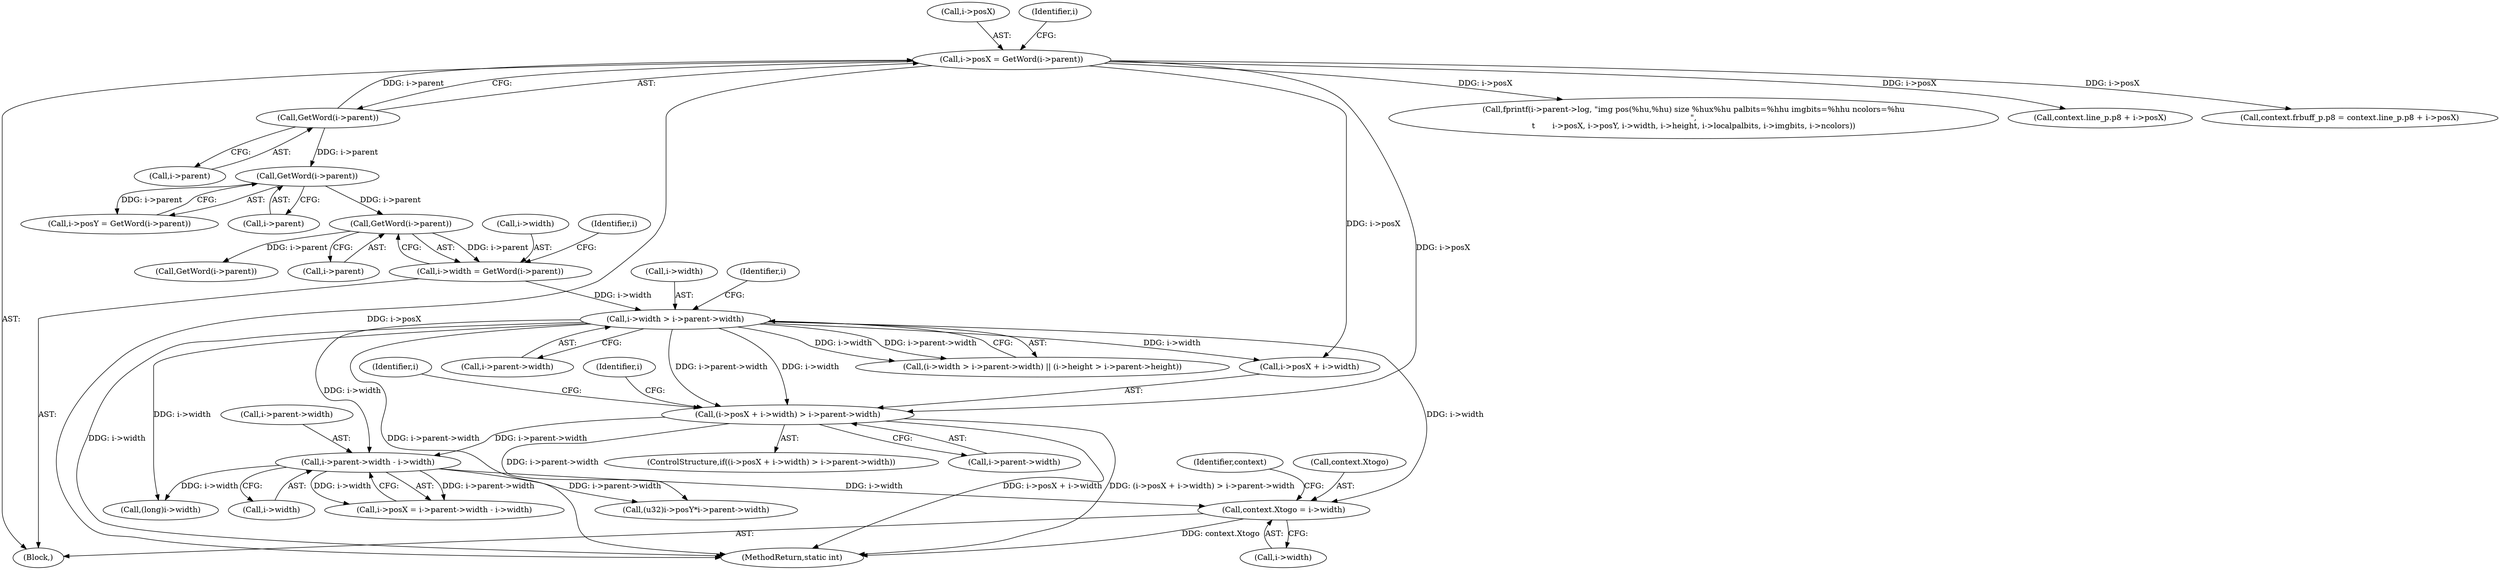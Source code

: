 digraph "0_ngiflib_cf429e0a2fe26b5f01ce0c8e9b79432e94509b6e@pointer" {
"1000312" [label="(Call,context.Xtogo = i->width)"];
"1000262" [label="(Call,i->parent->width - i->width)"];
"1000231" [label="(Call,(i->posX + i->width) > i->parent->width)"];
"1000161" [label="(Call,i->posX = GetWord(i->parent))"];
"1000165" [label="(Call,GetWord(i->parent))"];
"1000195" [label="(Call,i->width > i->parent->width)"];
"1000177" [label="(Call,i->width = GetWord(i->parent))"];
"1000181" [label="(Call,GetWord(i->parent))"];
"1000173" [label="(Call,GetWord(i->parent))"];
"1000936" [label="(MethodReturn,static int)"];
"1000165" [label="(Call,GetWord(i->parent))"];
"1000275" [label="(Identifier,i)"];
"1000174" [label="(Call,i->parent)"];
"1000369" [label="(Call,(long)i->width)"];
"1000166" [label="(Call,i->parent)"];
"1000258" [label="(Call,i->posX = i->parent->width - i->width)"];
"1000321" [label="(Identifier,context)"];
"1000130" [label="(Block,)"];
"1000340" [label="(Call,(u32)i->posY*i->parent->width)"];
"1000206" [label="(Identifier,i)"];
"1000231" [label="(Call,(i->posX + i->width) > i->parent->width)"];
"1000248" [label="(Identifier,i)"];
"1000199" [label="(Call,i->parent->width)"];
"1000194" [label="(Call,(i->width > i->parent->width) || (i->height > i->parent->height))"];
"1000313" [label="(Call,context.Xtogo)"];
"1000178" [label="(Call,i->width)"];
"1000189" [label="(Call,GetWord(i->parent))"];
"1000162" [label="(Call,i->posX)"];
"1000173" [label="(Call,GetWord(i->parent))"];
"1000312" [label="(Call,context.Xtogo = i->width)"];
"1000169" [label="(Call,i->posY = GetWord(i->parent))"];
"1000195" [label="(Call,i->width > i->parent->width)"];
"1000187" [label="(Identifier,i)"];
"1000177" [label="(Call,i->width = GetWord(i->parent))"];
"1000182" [label="(Call,i->parent)"];
"1000232" [label="(Call,i->posX + i->width)"];
"1000171" [label="(Identifier,i)"];
"1000581" [label="(Call,fprintf(i->parent->log, \"img pos(%hu,%hu) size %hux%hu palbits=%hhu imgbits=%hhu ncolors=%hu\n\",\n\t       i->posX, i->posY, i->width, i->height, i->localpalbits, i->imgbits, i->ncolors))"];
"1000230" [label="(ControlStructure,if((i->posX + i->width) > i->parent->width))"];
"1000262" [label="(Call,i->parent->width - i->width)"];
"1000357" [label="(Call,context.line_p.p8 + i->posX)"];
"1000268" [label="(Call,i->width)"];
"1000181" [label="(Call,GetWord(i->parent))"];
"1000316" [label="(Call,i->width)"];
"1000196" [label="(Call,i->width)"];
"1000351" [label="(Call,context.frbuff_p.p8 = context.line_p.p8 + i->posX)"];
"1000263" [label="(Call,i->parent->width)"];
"1000239" [label="(Call,i->parent->width)"];
"1000161" [label="(Call,i->posX = GetWord(i->parent))"];
"1000312" -> "1000130"  [label="AST: "];
"1000312" -> "1000316"  [label="CFG: "];
"1000313" -> "1000312"  [label="AST: "];
"1000316" -> "1000312"  [label="AST: "];
"1000321" -> "1000312"  [label="CFG: "];
"1000312" -> "1000936"  [label="DDG: context.Xtogo"];
"1000262" -> "1000312"  [label="DDG: i->width"];
"1000195" -> "1000312"  [label="DDG: i->width"];
"1000262" -> "1000258"  [label="AST: "];
"1000262" -> "1000268"  [label="CFG: "];
"1000263" -> "1000262"  [label="AST: "];
"1000268" -> "1000262"  [label="AST: "];
"1000258" -> "1000262"  [label="CFG: "];
"1000262" -> "1000258"  [label="DDG: i->parent->width"];
"1000262" -> "1000258"  [label="DDG: i->width"];
"1000231" -> "1000262"  [label="DDG: i->parent->width"];
"1000195" -> "1000262"  [label="DDG: i->width"];
"1000262" -> "1000340"  [label="DDG: i->parent->width"];
"1000262" -> "1000369"  [label="DDG: i->width"];
"1000231" -> "1000230"  [label="AST: "];
"1000231" -> "1000239"  [label="CFG: "];
"1000232" -> "1000231"  [label="AST: "];
"1000239" -> "1000231"  [label="AST: "];
"1000248" -> "1000231"  [label="CFG: "];
"1000275" -> "1000231"  [label="CFG: "];
"1000231" -> "1000936"  [label="DDG: (i->posX + i->width) > i->parent->width"];
"1000231" -> "1000936"  [label="DDG: i->posX + i->width"];
"1000161" -> "1000231"  [label="DDG: i->posX"];
"1000195" -> "1000231"  [label="DDG: i->width"];
"1000195" -> "1000231"  [label="DDG: i->parent->width"];
"1000231" -> "1000340"  [label="DDG: i->parent->width"];
"1000161" -> "1000130"  [label="AST: "];
"1000161" -> "1000165"  [label="CFG: "];
"1000162" -> "1000161"  [label="AST: "];
"1000165" -> "1000161"  [label="AST: "];
"1000171" -> "1000161"  [label="CFG: "];
"1000161" -> "1000936"  [label="DDG: i->posX"];
"1000165" -> "1000161"  [label="DDG: i->parent"];
"1000161" -> "1000232"  [label="DDG: i->posX"];
"1000161" -> "1000351"  [label="DDG: i->posX"];
"1000161" -> "1000357"  [label="DDG: i->posX"];
"1000161" -> "1000581"  [label="DDG: i->posX"];
"1000165" -> "1000166"  [label="CFG: "];
"1000166" -> "1000165"  [label="AST: "];
"1000165" -> "1000173"  [label="DDG: i->parent"];
"1000195" -> "1000194"  [label="AST: "];
"1000195" -> "1000199"  [label="CFG: "];
"1000196" -> "1000195"  [label="AST: "];
"1000199" -> "1000195"  [label="AST: "];
"1000206" -> "1000195"  [label="CFG: "];
"1000194" -> "1000195"  [label="CFG: "];
"1000195" -> "1000936"  [label="DDG: i->parent->width"];
"1000195" -> "1000936"  [label="DDG: i->width"];
"1000195" -> "1000194"  [label="DDG: i->width"];
"1000195" -> "1000194"  [label="DDG: i->parent->width"];
"1000177" -> "1000195"  [label="DDG: i->width"];
"1000195" -> "1000232"  [label="DDG: i->width"];
"1000195" -> "1000369"  [label="DDG: i->width"];
"1000177" -> "1000130"  [label="AST: "];
"1000177" -> "1000181"  [label="CFG: "];
"1000178" -> "1000177"  [label="AST: "];
"1000181" -> "1000177"  [label="AST: "];
"1000187" -> "1000177"  [label="CFG: "];
"1000181" -> "1000177"  [label="DDG: i->parent"];
"1000181" -> "1000182"  [label="CFG: "];
"1000182" -> "1000181"  [label="AST: "];
"1000173" -> "1000181"  [label="DDG: i->parent"];
"1000181" -> "1000189"  [label="DDG: i->parent"];
"1000173" -> "1000169"  [label="AST: "];
"1000173" -> "1000174"  [label="CFG: "];
"1000174" -> "1000173"  [label="AST: "];
"1000169" -> "1000173"  [label="CFG: "];
"1000173" -> "1000169"  [label="DDG: i->parent"];
}
